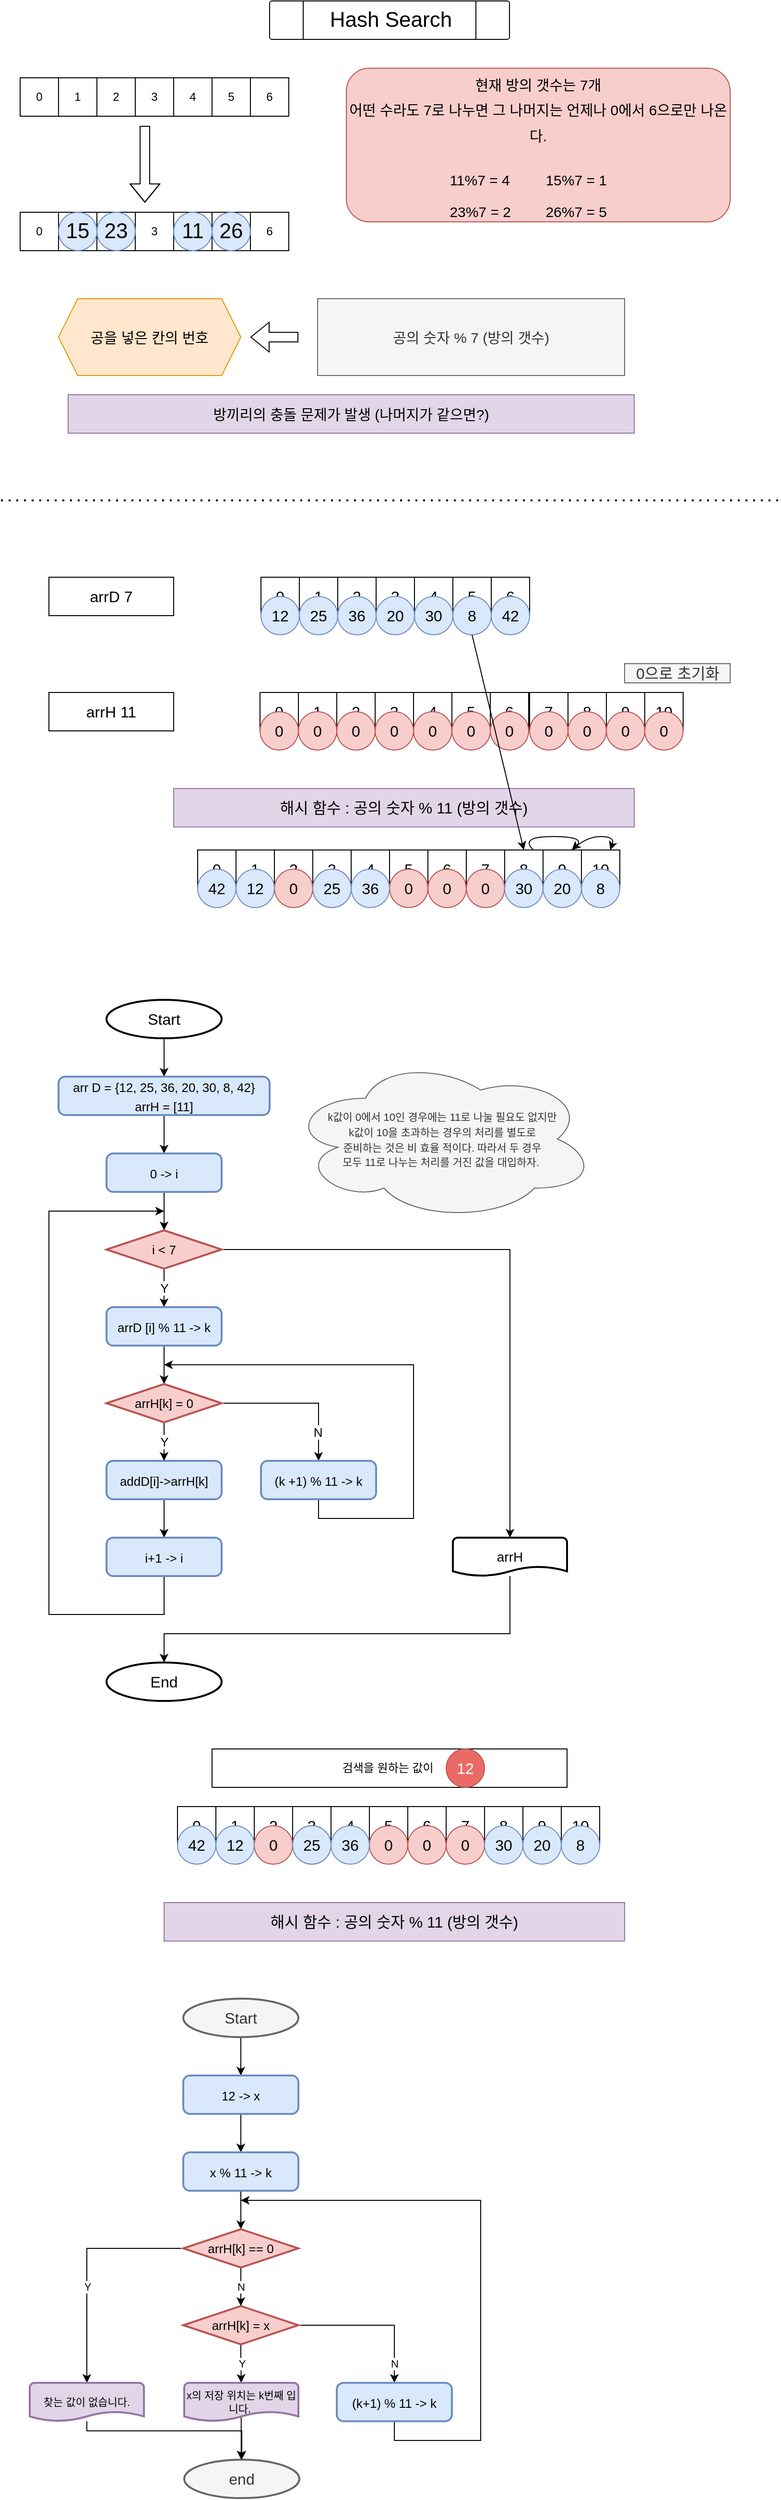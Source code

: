 <mxfile version="19.0.3" type="device"><diagram id="jqfDvfh2ky3HjS8RVftv" name="페이지-1"><mxGraphModel dx="1278" dy="641" grid="1" gridSize="10" guides="1" tooltips="1" connect="1" arrows="1" fold="1" page="1" pageScale="1" pageWidth="827" pageHeight="1169" math="0" shadow="0"><root><mxCell id="0"/><mxCell id="1" parent="0"/><mxCell id="n8FWUHJUzQT-t52Jka9Q-21" value="" style="group" parent="1" vertex="1" connectable="0"><mxGeometry x="30" y="260" width="280" height="40" as="geometry"/></mxCell><mxCell id="n8FWUHJUzQT-t52Jka9Q-22" value="0" style="whiteSpace=wrap;html=1;aspect=fixed;" parent="n8FWUHJUzQT-t52Jka9Q-21" vertex="1"><mxGeometry width="40" height="40" as="geometry"/></mxCell><mxCell id="n8FWUHJUzQT-t52Jka9Q-23" value="6" style="whiteSpace=wrap;html=1;aspect=fixed;" parent="n8FWUHJUzQT-t52Jka9Q-21" vertex="1"><mxGeometry x="240" width="40" height="40" as="geometry"/></mxCell><mxCell id="n8FWUHJUzQT-t52Jka9Q-24" value="5" style="whiteSpace=wrap;html=1;aspect=fixed;" parent="n8FWUHJUzQT-t52Jka9Q-21" vertex="1"><mxGeometry x="200" width="40" height="40" as="geometry"/></mxCell><mxCell id="n8FWUHJUzQT-t52Jka9Q-25" value="4" style="whiteSpace=wrap;html=1;aspect=fixed;" parent="n8FWUHJUzQT-t52Jka9Q-21" vertex="1"><mxGeometry x="160" width="40" height="40" as="geometry"/></mxCell><mxCell id="n8FWUHJUzQT-t52Jka9Q-26" value="3" style="whiteSpace=wrap;html=1;aspect=fixed;" parent="n8FWUHJUzQT-t52Jka9Q-21" vertex="1"><mxGeometry x="120" width="40" height="40" as="geometry"/></mxCell><mxCell id="n8FWUHJUzQT-t52Jka9Q-27" value="2" style="whiteSpace=wrap;html=1;aspect=fixed;" parent="n8FWUHJUzQT-t52Jka9Q-21" vertex="1"><mxGeometry x="80" width="40" height="40" as="geometry"/></mxCell><mxCell id="n8FWUHJUzQT-t52Jka9Q-28" value="1" style="whiteSpace=wrap;html=1;aspect=fixed;" parent="n8FWUHJUzQT-t52Jka9Q-21" vertex="1"><mxGeometry x="40" width="40" height="40" as="geometry"/></mxCell><mxCell id="n8FWUHJUzQT-t52Jka9Q-13" value="15" style="ellipse;whiteSpace=wrap;html=1;aspect=fixed;fontSize=22;fillColor=#dae8fc;strokeColor=#6c8ebf;" parent="n8FWUHJUzQT-t52Jka9Q-21" vertex="1"><mxGeometry x="40" width="40" height="40" as="geometry"/></mxCell><mxCell id="n8FWUHJUzQT-t52Jka9Q-14" value="23" style="ellipse;whiteSpace=wrap;html=1;aspect=fixed;fontSize=22;fillColor=#dae8fc;strokeColor=#6c8ebf;" parent="n8FWUHJUzQT-t52Jka9Q-21" vertex="1"><mxGeometry x="80" width="40" height="40" as="geometry"/></mxCell><mxCell id="n8FWUHJUzQT-t52Jka9Q-12" value="11" style="ellipse;whiteSpace=wrap;html=1;aspect=fixed;fontSize=22;fillColor=#dae8fc;strokeColor=#6c8ebf;" parent="n8FWUHJUzQT-t52Jka9Q-21" vertex="1"><mxGeometry x="160" width="40" height="40" as="geometry"/></mxCell><mxCell id="n8FWUHJUzQT-t52Jka9Q-15" value="26" style="ellipse;whiteSpace=wrap;html=1;aspect=fixed;fontSize=22;fillColor=#dae8fc;strokeColor=#6c8ebf;" parent="n8FWUHJUzQT-t52Jka9Q-21" vertex="1"><mxGeometry x="200" width="40" height="40" as="geometry"/></mxCell><mxCell id="n8FWUHJUzQT-t52Jka9Q-11" value="" style="group" parent="1" vertex="1" connectable="0"><mxGeometry x="290" y="40" width="250" height="40" as="geometry"/></mxCell><mxCell id="n8FWUHJUzQT-t52Jka9Q-8" value="" style="verticalLabelPosition=bottom;verticalAlign=top;html=1;shape=process;whiteSpace=wrap;rounded=1;size=0.14;arcSize=6;" parent="n8FWUHJUzQT-t52Jka9Q-11" vertex="1"><mxGeometry width="250" height="40" as="geometry"/></mxCell><mxCell id="n8FWUHJUzQT-t52Jka9Q-9" value="&lt;font style=&quot;font-size: 22px;&quot;&gt;Hash Search&lt;/font&gt;" style="text;html=1;resizable=0;autosize=1;align=center;verticalAlign=middle;points=[];fillColor=none;strokeColor=none;rounded=0;" parent="n8FWUHJUzQT-t52Jka9Q-11" vertex="1"><mxGeometry x="56" y="10" width="140" height="20" as="geometry"/></mxCell><mxCell id="n8FWUHJUzQT-t52Jka9Q-19" value="&lt;blockquote style=&quot;margin: 0 0 0 40px; border: none; padding: 0px;&quot;&gt;&lt;/blockquote&gt;&lt;span style=&quot;font-size: 15px; background-color: initial;&quot;&gt;현재 방의 갯수는 7개&lt;/span&gt;&lt;br&gt;&lt;font style=&quot;font-size: 15px;&quot;&gt;어떤 수라도 7로 나누면 그 나머지는 언제나 0에서 6으로만 나온다.&lt;br&gt;&lt;/font&gt;&lt;font style=&quot;font-size: 15px;&quot;&gt;&lt;br&gt;&lt;/font&gt;&lt;blockquote style=&quot;margin: 0px 0px 0px 40px; border: none; padding: 0px; line-height: 1.1;&quot;&gt;&lt;font style=&quot;font-size: 15px;&quot;&gt;&lt;div style=&quot;text-align: left;&quot;&gt;&lt;span style=&quot;background-color: initial;&quot;&gt;&lt;span style=&quot;white-space: pre;&quot;&gt;&#9;&lt;/span&gt;&lt;span style=&quot;white-space: pre;&quot;&gt;&#9;&lt;/span&gt;11%7 = 4&lt;span style=&quot;white-space: pre;&quot;&gt;&#9;&lt;/span&gt;&lt;span style=&quot;white-space: pre;&quot;&gt;&#9;&lt;/span&gt;&lt;/span&gt;&lt;span style=&quot;background-color: initial;&quot;&gt;15%7 = 1&lt;/span&gt;&lt;/div&gt;&lt;/font&gt;&lt;font style=&quot;font-size: 15px;&quot;&gt;&lt;div style=&quot;text-align: left;&quot;&gt;&lt;span style=&quot;background-color: initial;&quot;&gt;&lt;br&gt;&lt;/span&gt;&lt;/div&gt;&lt;div style=&quot;text-align: left;&quot;&gt;&lt;span style=&quot;background-color: initial;&quot;&gt;&lt;span style=&quot;white-space: pre;&quot;&gt;&#9;&lt;/span&gt;&lt;span style=&quot;white-space: pre;&quot;&gt;&#9;&lt;/span&gt;23%7 = 2&lt;span style=&quot;white-space: pre;&quot;&gt;&#9;&lt;/span&gt;&lt;span style=&quot;white-space: pre;&quot;&gt;&#9;&lt;/span&gt;&lt;/span&gt;&lt;span style=&quot;background-color: initial;&quot;&gt;26%7 = 5&lt;/span&gt;&lt;/div&gt;&lt;/font&gt;&lt;/blockquote&gt;" style="rounded=1;whiteSpace=wrap;html=1;fontSize=22;fillColor=#f8cecc;strokeColor=#b85450;" parent="1" vertex="1"><mxGeometry x="370" y="110" width="400" height="160" as="geometry"/></mxCell><mxCell id="n8FWUHJUzQT-t52Jka9Q-20" value="" style="group" parent="1" vertex="1" connectable="0"><mxGeometry x="30" y="120" width="280" height="40" as="geometry"/></mxCell><mxCell id="n8FWUHJUzQT-t52Jka9Q-1" value="0" style="whiteSpace=wrap;html=1;aspect=fixed;" parent="n8FWUHJUzQT-t52Jka9Q-20" vertex="1"><mxGeometry width="40" height="40" as="geometry"/></mxCell><mxCell id="n8FWUHJUzQT-t52Jka9Q-2" value="6" style="whiteSpace=wrap;html=1;aspect=fixed;" parent="n8FWUHJUzQT-t52Jka9Q-20" vertex="1"><mxGeometry x="240" width="40" height="40" as="geometry"/></mxCell><mxCell id="n8FWUHJUzQT-t52Jka9Q-3" value="5" style="whiteSpace=wrap;html=1;aspect=fixed;" parent="n8FWUHJUzQT-t52Jka9Q-20" vertex="1"><mxGeometry x="200" width="40" height="40" as="geometry"/></mxCell><mxCell id="n8FWUHJUzQT-t52Jka9Q-4" value="4" style="whiteSpace=wrap;html=1;aspect=fixed;" parent="n8FWUHJUzQT-t52Jka9Q-20" vertex="1"><mxGeometry x="160" width="40" height="40" as="geometry"/></mxCell><mxCell id="n8FWUHJUzQT-t52Jka9Q-5" value="3" style="whiteSpace=wrap;html=1;aspect=fixed;" parent="n8FWUHJUzQT-t52Jka9Q-20" vertex="1"><mxGeometry x="120" width="40" height="40" as="geometry"/></mxCell><mxCell id="n8FWUHJUzQT-t52Jka9Q-6" value="2" style="whiteSpace=wrap;html=1;aspect=fixed;" parent="n8FWUHJUzQT-t52Jka9Q-20" vertex="1"><mxGeometry x="80" width="40" height="40" as="geometry"/></mxCell><mxCell id="n8FWUHJUzQT-t52Jka9Q-7" value="1" style="whiteSpace=wrap;html=1;aspect=fixed;" parent="n8FWUHJUzQT-t52Jka9Q-20" vertex="1"><mxGeometry x="40" width="40" height="40" as="geometry"/></mxCell><mxCell id="n8FWUHJUzQT-t52Jka9Q-31" value="" style="shape=flexArrow;endArrow=classic;html=1;rounded=0;fontSize=15;" parent="1" edge="1"><mxGeometry width="50" height="50" relative="1" as="geometry"><mxPoint x="160" y="170" as="sourcePoint"/><mxPoint x="160" y="250" as="targetPoint"/><Array as="points"><mxPoint x="160" y="210"/></Array></mxGeometry></mxCell><mxCell id="n8FWUHJUzQT-t52Jka9Q-32" value="공을 넣은 칸의 번호" style="shape=hexagon;perimeter=hexagonPerimeter2;whiteSpace=wrap;html=1;fixedSize=1;fontSize=15;fillColor=#ffe6cc;strokeColor=#d79b00;" parent="1" vertex="1"><mxGeometry x="70" y="350" width="190" height="80" as="geometry"/></mxCell><mxCell id="n8FWUHJUzQT-t52Jka9Q-33" value="공의 숫자 % 7 (방의 갯수)" style="rounded=0;whiteSpace=wrap;html=1;fontSize=15;fillColor=#f5f5f5;fontColor=#333333;strokeColor=#666666;" parent="1" vertex="1"><mxGeometry x="340" y="350" width="320" height="80" as="geometry"/></mxCell><mxCell id="n8FWUHJUzQT-t52Jka9Q-34" value="" style="shape=flexArrow;endArrow=classic;html=1;rounded=0;fontSize=15;" parent="1" edge="1"><mxGeometry width="50" height="50" relative="1" as="geometry"><mxPoint x="320" y="390" as="sourcePoint"/><mxPoint x="270" y="390" as="targetPoint"/></mxGeometry></mxCell><mxCell id="n8FWUHJUzQT-t52Jka9Q-35" value="방끼리의 충돌 문제가 발생 (나머지가 같으면?)" style="rounded=0;whiteSpace=wrap;html=1;fontSize=15;fillColor=#e1d5e7;strokeColor=#9673a6;" parent="1" vertex="1"><mxGeometry x="80" y="450" width="590" height="40" as="geometry"/></mxCell><mxCell id="n8FWUHJUzQT-t52Jka9Q-36" value="" style="endArrow=none;dashed=1;html=1;dashPattern=1 3;strokeWidth=2;rounded=0;fontSize=15;" parent="1" edge="1"><mxGeometry width="50" height="50" relative="1" as="geometry"><mxPoint x="10" y="560" as="sourcePoint"/><mxPoint x="820" y="560" as="targetPoint"/></mxGeometry></mxCell><mxCell id="n8FWUHJUzQT-t52Jka9Q-37" value="" style="group" parent="1" vertex="1" connectable="0"><mxGeometry x="281" y="640" width="280" height="40" as="geometry"/></mxCell><mxCell id="n8FWUHJUzQT-t52Jka9Q-38" value="&lt;font style=&quot;font-size: 16px;&quot;&gt;0&lt;/font&gt;" style="whiteSpace=wrap;html=1;aspect=fixed;" parent="n8FWUHJUzQT-t52Jka9Q-37" vertex="1"><mxGeometry width="40" height="40" as="geometry"/></mxCell><mxCell id="n8FWUHJUzQT-t52Jka9Q-39" value="6" style="whiteSpace=wrap;html=1;aspect=fixed;fontSize=16;" parent="n8FWUHJUzQT-t52Jka9Q-37" vertex="1"><mxGeometry x="240" width="40" height="40" as="geometry"/></mxCell><mxCell id="n8FWUHJUzQT-t52Jka9Q-40" value="5" style="whiteSpace=wrap;html=1;aspect=fixed;fontSize=16;" parent="n8FWUHJUzQT-t52Jka9Q-37" vertex="1"><mxGeometry x="200" width="40" height="40" as="geometry"/></mxCell><mxCell id="n8FWUHJUzQT-t52Jka9Q-41" value="4" style="whiteSpace=wrap;html=1;aspect=fixed;fontSize=16;" parent="n8FWUHJUzQT-t52Jka9Q-37" vertex="1"><mxGeometry x="160" width="40" height="40" as="geometry"/></mxCell><mxCell id="n8FWUHJUzQT-t52Jka9Q-42" value="3" style="whiteSpace=wrap;html=1;aspect=fixed;fontSize=16;" parent="n8FWUHJUzQT-t52Jka9Q-37" vertex="1"><mxGeometry x="120" width="40" height="40" as="geometry"/></mxCell><mxCell id="n8FWUHJUzQT-t52Jka9Q-43" value="2" style="whiteSpace=wrap;html=1;aspect=fixed;fontSize=16;" parent="n8FWUHJUzQT-t52Jka9Q-37" vertex="1"><mxGeometry x="80" width="40" height="40" as="geometry"/></mxCell><mxCell id="n8FWUHJUzQT-t52Jka9Q-44" value="1" style="whiteSpace=wrap;html=1;aspect=fixed;fontSize=16;" parent="n8FWUHJUzQT-t52Jka9Q-37" vertex="1"><mxGeometry x="40" width="40" height="40" as="geometry"/></mxCell><mxCell id="n8FWUHJUzQT-t52Jka9Q-45" value="25" style="ellipse;whiteSpace=wrap;html=1;aspect=fixed;fontSize=16;fillColor=#dae8fc;strokeColor=#6c8ebf;" parent="1" vertex="1"><mxGeometry x="321" y="660" width="40" height="40" as="geometry"/></mxCell><mxCell id="n8FWUHJUzQT-t52Jka9Q-46" value="36" style="ellipse;whiteSpace=wrap;html=1;aspect=fixed;fontSize=16;fillColor=#dae8fc;strokeColor=#6c8ebf;" parent="1" vertex="1"><mxGeometry x="361" y="660" width="40" height="40" as="geometry"/></mxCell><mxCell id="n8FWUHJUzQT-t52Jka9Q-47" value="20" style="ellipse;whiteSpace=wrap;html=1;aspect=fixed;fontSize=16;fillColor=#dae8fc;strokeColor=#6c8ebf;" parent="1" vertex="1"><mxGeometry x="401" y="660" width="40" height="40" as="geometry"/></mxCell><mxCell id="n8FWUHJUzQT-t52Jka9Q-48" value="30" style="ellipse;whiteSpace=wrap;html=1;aspect=fixed;fontSize=16;fillColor=#dae8fc;strokeColor=#6c8ebf;" parent="1" vertex="1"><mxGeometry x="441" y="660" width="40" height="40" as="geometry"/></mxCell><mxCell id="n8FWUHJUzQT-t52Jka9Q-49" value="8" style="ellipse;whiteSpace=wrap;html=1;aspect=fixed;fontSize=16;fillColor=#dae8fc;strokeColor=#6c8ebf;" parent="1" vertex="1"><mxGeometry x="481" y="660" width="40" height="40" as="geometry"/></mxCell><mxCell id="n8FWUHJUzQT-t52Jka9Q-50" value="42" style="ellipse;whiteSpace=wrap;html=1;aspect=fixed;fontSize=16;fillColor=#dae8fc;strokeColor=#6c8ebf;" parent="1" vertex="1"><mxGeometry x="521" y="660" width="40" height="40" as="geometry"/></mxCell><mxCell id="n8FWUHJUzQT-t52Jka9Q-51" value="12" style="ellipse;whiteSpace=wrap;html=1;aspect=fixed;fontSize=16;fillColor=#dae8fc;strokeColor=#6c8ebf;" parent="1" vertex="1"><mxGeometry x="281" y="660" width="40" height="40" as="geometry"/></mxCell><mxCell id="n8FWUHJUzQT-t52Jka9Q-52" value="" style="group" parent="1" vertex="1" connectable="0"><mxGeometry x="280" y="760" width="280" height="60" as="geometry"/></mxCell><mxCell id="n8FWUHJUzQT-t52Jka9Q-53" value="&lt;font style=&quot;font-size: 16px;&quot;&gt;0&lt;/font&gt;" style="whiteSpace=wrap;html=1;aspect=fixed;" parent="n8FWUHJUzQT-t52Jka9Q-52" vertex="1"><mxGeometry width="40" height="40" as="geometry"/></mxCell><mxCell id="n8FWUHJUzQT-t52Jka9Q-54" value="6" style="whiteSpace=wrap;html=1;aspect=fixed;fontSize=16;" parent="n8FWUHJUzQT-t52Jka9Q-52" vertex="1"><mxGeometry x="240" width="40" height="40" as="geometry"/></mxCell><mxCell id="n8FWUHJUzQT-t52Jka9Q-55" value="5" style="whiteSpace=wrap;html=1;aspect=fixed;fontSize=16;" parent="n8FWUHJUzQT-t52Jka9Q-52" vertex="1"><mxGeometry x="200" width="40" height="40" as="geometry"/></mxCell><mxCell id="n8FWUHJUzQT-t52Jka9Q-56" value="4" style="whiteSpace=wrap;html=1;aspect=fixed;fontSize=16;" parent="n8FWUHJUzQT-t52Jka9Q-52" vertex="1"><mxGeometry x="160" width="40" height="40" as="geometry"/></mxCell><mxCell id="n8FWUHJUzQT-t52Jka9Q-57" value="3" style="whiteSpace=wrap;html=1;aspect=fixed;fontSize=16;" parent="n8FWUHJUzQT-t52Jka9Q-52" vertex="1"><mxGeometry x="120" width="40" height="40" as="geometry"/></mxCell><mxCell id="n8FWUHJUzQT-t52Jka9Q-58" value="2" style="whiteSpace=wrap;html=1;aspect=fixed;fontSize=16;" parent="n8FWUHJUzQT-t52Jka9Q-52" vertex="1"><mxGeometry x="80" width="40" height="40" as="geometry"/></mxCell><mxCell id="n8FWUHJUzQT-t52Jka9Q-59" value="1" style="whiteSpace=wrap;html=1;aspect=fixed;fontSize=16;" parent="n8FWUHJUzQT-t52Jka9Q-52" vertex="1"><mxGeometry x="40" width="40" height="40" as="geometry"/></mxCell><mxCell id="n8FWUHJUzQT-t52Jka9Q-73" value="0" style="ellipse;whiteSpace=wrap;html=1;aspect=fixed;fontSize=16;fillColor=#f8cecc;strokeColor=#b85450;" parent="n8FWUHJUzQT-t52Jka9Q-52" vertex="1"><mxGeometry x="240" y="20" width="40" height="40" as="geometry"/></mxCell><mxCell id="n8FWUHJUzQT-t52Jka9Q-72" value="0" style="ellipse;whiteSpace=wrap;html=1;aspect=fixed;fontSize=16;fillColor=#f8cecc;strokeColor=#b85450;" parent="n8FWUHJUzQT-t52Jka9Q-52" vertex="1"><mxGeometry x="200" y="20" width="40" height="40" as="geometry"/></mxCell><mxCell id="n8FWUHJUzQT-t52Jka9Q-71" value="0" style="ellipse;whiteSpace=wrap;html=1;aspect=fixed;fontSize=16;fillColor=#f8cecc;strokeColor=#b85450;" parent="n8FWUHJUzQT-t52Jka9Q-52" vertex="1"><mxGeometry x="160" y="20" width="40" height="40" as="geometry"/></mxCell><mxCell id="n8FWUHJUzQT-t52Jka9Q-70" value="0" style="ellipse;whiteSpace=wrap;html=1;aspect=fixed;fontSize=16;fillColor=#f8cecc;strokeColor=#b85450;" parent="n8FWUHJUzQT-t52Jka9Q-52" vertex="1"><mxGeometry x="120" y="20" width="40" height="40" as="geometry"/></mxCell><mxCell id="n8FWUHJUzQT-t52Jka9Q-69" value="0" style="ellipse;whiteSpace=wrap;html=1;aspect=fixed;fontSize=16;fillColor=#f8cecc;strokeColor=#b85450;" parent="n8FWUHJUzQT-t52Jka9Q-52" vertex="1"><mxGeometry x="80" y="20" width="40" height="40" as="geometry"/></mxCell><mxCell id="n8FWUHJUzQT-t52Jka9Q-68" value="0" style="ellipse;whiteSpace=wrap;html=1;aspect=fixed;fontSize=16;fillColor=#f8cecc;strokeColor=#b85450;" parent="n8FWUHJUzQT-t52Jka9Q-52" vertex="1"><mxGeometry x="40" y="20" width="40" height="40" as="geometry"/></mxCell><mxCell id="n8FWUHJUzQT-t52Jka9Q-61" value="10" style="whiteSpace=wrap;html=1;aspect=fixed;fontSize=16;" parent="1" vertex="1"><mxGeometry x="681" y="760" width="40" height="40" as="geometry"/></mxCell><mxCell id="n8FWUHJUzQT-t52Jka9Q-62" value="9" style="whiteSpace=wrap;html=1;aspect=fixed;fontSize=16;" parent="1" vertex="1"><mxGeometry x="641" y="760" width="40" height="40" as="geometry"/></mxCell><mxCell id="n8FWUHJUzQT-t52Jka9Q-63" value="8" style="whiteSpace=wrap;html=1;aspect=fixed;fontSize=16;" parent="1" vertex="1"><mxGeometry x="601" y="760" width="40" height="40" as="geometry"/></mxCell><mxCell id="n8FWUHJUzQT-t52Jka9Q-64" value="7" style="whiteSpace=wrap;html=1;aspect=fixed;fontSize=16;" parent="1" vertex="1"><mxGeometry x="561" y="760" width="40" height="40" as="geometry"/></mxCell><mxCell id="n8FWUHJUzQT-t52Jka9Q-65" value="arrD 7" style="rounded=0;whiteSpace=wrap;html=1;fontSize=16;" parent="1" vertex="1"><mxGeometry x="60" y="640" width="130" height="40" as="geometry"/></mxCell><mxCell id="n8FWUHJUzQT-t52Jka9Q-66" value="arrH 11" style="rounded=0;whiteSpace=wrap;html=1;fontSize=16;" parent="1" vertex="1"><mxGeometry x="60" y="760" width="130" height="40" as="geometry"/></mxCell><mxCell id="n8FWUHJUzQT-t52Jka9Q-67" value="0" style="ellipse;whiteSpace=wrap;html=1;aspect=fixed;fontSize=16;fillColor=#f8cecc;strokeColor=#b85450;" parent="1" vertex="1"><mxGeometry x="280" y="780" width="40" height="40" as="geometry"/></mxCell><mxCell id="n8FWUHJUzQT-t52Jka9Q-74" value="0" style="ellipse;whiteSpace=wrap;html=1;aspect=fixed;fontSize=16;fillColor=#f8cecc;strokeColor=#b85450;" parent="1" vertex="1"><mxGeometry x="561" y="780" width="40" height="40" as="geometry"/></mxCell><mxCell id="n8FWUHJUzQT-t52Jka9Q-75" value="0" style="ellipse;whiteSpace=wrap;html=1;aspect=fixed;fontSize=16;fillColor=#f8cecc;strokeColor=#b85450;" parent="1" vertex="1"><mxGeometry x="601" y="780" width="40" height="40" as="geometry"/></mxCell><mxCell id="n8FWUHJUzQT-t52Jka9Q-76" value="0" style="ellipse;whiteSpace=wrap;html=1;aspect=fixed;fontSize=16;fillColor=#f8cecc;strokeColor=#b85450;" parent="1" vertex="1"><mxGeometry x="641" y="780" width="40" height="40" as="geometry"/></mxCell><mxCell id="n8FWUHJUzQT-t52Jka9Q-77" value="0" style="ellipse;whiteSpace=wrap;html=1;aspect=fixed;fontSize=16;fillColor=#f8cecc;strokeColor=#b85450;" parent="1" vertex="1"><mxGeometry x="681" y="780" width="40" height="40" as="geometry"/></mxCell><mxCell id="n8FWUHJUzQT-t52Jka9Q-78" value="0으로 초기화" style="text;html=1;resizable=0;autosize=1;align=center;verticalAlign=middle;points=[];fillColor=#f5f5f5;strokeColor=#666666;rounded=0;fontSize=16;fontColor=#333333;" parent="1" vertex="1"><mxGeometry x="660" y="730" width="110" height="20" as="geometry"/></mxCell><mxCell id="n8FWUHJUzQT-t52Jka9Q-79" value="해시 함수 : 공의 숫자 % 11 (방의 갯수)" style="rounded=0;whiteSpace=wrap;html=1;fontSize=16;fillColor=#e1d5e7;strokeColor=#9673a6;" parent="1" vertex="1"><mxGeometry x="190" y="860" width="480" height="40" as="geometry"/></mxCell><mxCell id="n8FWUHJUzQT-t52Jka9Q-80" value="" style="group" parent="1" vertex="1" connectable="0"><mxGeometry x="215" y="924" width="280" height="60" as="geometry"/></mxCell><mxCell id="n8FWUHJUzQT-t52Jka9Q-81" value="&lt;font style=&quot;font-size: 16px;&quot;&gt;0&lt;/font&gt;" style="whiteSpace=wrap;html=1;aspect=fixed;" parent="n8FWUHJUzQT-t52Jka9Q-80" vertex="1"><mxGeometry width="40" height="40" as="geometry"/></mxCell><mxCell id="n8FWUHJUzQT-t52Jka9Q-82" value="6" style="whiteSpace=wrap;html=1;aspect=fixed;fontSize=16;" parent="n8FWUHJUzQT-t52Jka9Q-80" vertex="1"><mxGeometry x="240" width="40" height="40" as="geometry"/></mxCell><mxCell id="n8FWUHJUzQT-t52Jka9Q-83" value="5" style="whiteSpace=wrap;html=1;aspect=fixed;fontSize=16;" parent="n8FWUHJUzQT-t52Jka9Q-80" vertex="1"><mxGeometry x="200" width="40" height="40" as="geometry"/></mxCell><mxCell id="n8FWUHJUzQT-t52Jka9Q-84" value="4" style="whiteSpace=wrap;html=1;aspect=fixed;fontSize=16;" parent="n8FWUHJUzQT-t52Jka9Q-80" vertex="1"><mxGeometry x="160" width="40" height="40" as="geometry"/></mxCell><mxCell id="n8FWUHJUzQT-t52Jka9Q-85" value="3" style="whiteSpace=wrap;html=1;aspect=fixed;fontSize=16;" parent="n8FWUHJUzQT-t52Jka9Q-80" vertex="1"><mxGeometry x="120" width="40" height="40" as="geometry"/></mxCell><mxCell id="n8FWUHJUzQT-t52Jka9Q-86" value="2" style="whiteSpace=wrap;html=1;aspect=fixed;fontSize=16;" parent="n8FWUHJUzQT-t52Jka9Q-80" vertex="1"><mxGeometry x="80" width="40" height="40" as="geometry"/></mxCell><mxCell id="n8FWUHJUzQT-t52Jka9Q-87" value="1" style="whiteSpace=wrap;html=1;aspect=fixed;fontSize=16;" parent="n8FWUHJUzQT-t52Jka9Q-80" vertex="1"><mxGeometry x="40" width="40" height="40" as="geometry"/></mxCell><mxCell id="n8FWUHJUzQT-t52Jka9Q-88" value="0" style="ellipse;whiteSpace=wrap;html=1;aspect=fixed;fontSize=16;fillColor=#f8cecc;strokeColor=#b85450;" parent="n8FWUHJUzQT-t52Jka9Q-80" vertex="1"><mxGeometry x="240" y="20" width="40" height="40" as="geometry"/></mxCell><mxCell id="n8FWUHJUzQT-t52Jka9Q-89" value="0" style="ellipse;whiteSpace=wrap;html=1;aspect=fixed;fontSize=16;fillColor=#f8cecc;strokeColor=#b85450;" parent="n8FWUHJUzQT-t52Jka9Q-80" vertex="1"><mxGeometry x="200" y="20" width="40" height="40" as="geometry"/></mxCell><mxCell id="n8FWUHJUzQT-t52Jka9Q-91" value="0" style="ellipse;whiteSpace=wrap;html=1;aspect=fixed;fontSize=16;fillColor=#f8cecc;strokeColor=#b85450;" parent="n8FWUHJUzQT-t52Jka9Q-80" vertex="1"><mxGeometry x="120" y="20" width="40" height="40" as="geometry"/></mxCell><mxCell id="n8FWUHJUzQT-t52Jka9Q-92" value="0" style="ellipse;whiteSpace=wrap;html=1;aspect=fixed;fontSize=16;fillColor=#f8cecc;strokeColor=#b85450;" parent="n8FWUHJUzQT-t52Jka9Q-80" vertex="1"><mxGeometry x="80" y="20" width="40" height="40" as="geometry"/></mxCell><mxCell id="n8FWUHJUzQT-t52Jka9Q-103" value="12" style="ellipse;whiteSpace=wrap;html=1;aspect=fixed;fontSize=16;fillColor=#dae8fc;strokeColor=#6c8ebf;" parent="n8FWUHJUzQT-t52Jka9Q-80" vertex="1"><mxGeometry x="40" y="20" width="40" height="40" as="geometry"/></mxCell><mxCell id="n8FWUHJUzQT-t52Jka9Q-104" value="25" style="ellipse;whiteSpace=wrap;html=1;aspect=fixed;fontSize=16;fillColor=#dae8fc;strokeColor=#6c8ebf;" parent="n8FWUHJUzQT-t52Jka9Q-80" vertex="1"><mxGeometry x="120" y="20" width="40" height="40" as="geometry"/></mxCell><mxCell id="n8FWUHJUzQT-t52Jka9Q-106" value="36" style="ellipse;whiteSpace=wrap;html=1;aspect=fixed;fontSize=16;fillColor=#dae8fc;strokeColor=#6c8ebf;" parent="n8FWUHJUzQT-t52Jka9Q-80" vertex="1"><mxGeometry x="160" y="20" width="40" height="40" as="geometry"/></mxCell><mxCell id="n8FWUHJUzQT-t52Jka9Q-108" value="42" style="ellipse;whiteSpace=wrap;html=1;aspect=fixed;fontSize=16;fillColor=#dae8fc;strokeColor=#6c8ebf;" parent="n8FWUHJUzQT-t52Jka9Q-80" vertex="1"><mxGeometry y="20" width="40" height="40" as="geometry"/></mxCell><mxCell id="n8FWUHJUzQT-t52Jka9Q-94" value="10" style="whiteSpace=wrap;html=1;aspect=fixed;fontSize=16;" parent="1" vertex="1"><mxGeometry x="615" y="924" width="40" height="40" as="geometry"/></mxCell><mxCell id="n8FWUHJUzQT-t52Jka9Q-95" value="9" style="whiteSpace=wrap;html=1;aspect=fixed;fontSize=16;" parent="1" vertex="1"><mxGeometry x="575" y="924" width="40" height="40" as="geometry"/></mxCell><mxCell id="n8FWUHJUzQT-t52Jka9Q-96" value="8" style="whiteSpace=wrap;html=1;aspect=fixed;fontSize=16;" parent="1" vertex="1"><mxGeometry x="535" y="924" width="40" height="40" as="geometry"/></mxCell><mxCell id="n8FWUHJUzQT-t52Jka9Q-97" value="7" style="whiteSpace=wrap;html=1;aspect=fixed;fontSize=16;" parent="1" vertex="1"><mxGeometry x="495" y="924" width="40" height="40" as="geometry"/></mxCell><mxCell id="n8FWUHJUzQT-t52Jka9Q-99" value="0" style="ellipse;whiteSpace=wrap;html=1;aspect=fixed;fontSize=16;fillColor=#f8cecc;strokeColor=#b85450;" parent="1" vertex="1"><mxGeometry x="495" y="944" width="40" height="40" as="geometry"/></mxCell><mxCell id="n8FWUHJUzQT-t52Jka9Q-105" value="20" style="ellipse;whiteSpace=wrap;html=1;aspect=fixed;fontSize=16;fillColor=#dae8fc;strokeColor=#6c8ebf;" parent="1" vertex="1"><mxGeometry x="575" y="944" width="40" height="40" as="geometry"/></mxCell><mxCell id="n8FWUHJUzQT-t52Jka9Q-107" value="30" style="ellipse;whiteSpace=wrap;html=1;aspect=fixed;fontSize=16;fillColor=#dae8fc;strokeColor=#6c8ebf;" parent="1" vertex="1"><mxGeometry x="535" y="944" width="40" height="40" as="geometry"/></mxCell><mxCell id="n8FWUHJUzQT-t52Jka9Q-109" value="8" style="ellipse;whiteSpace=wrap;html=1;aspect=fixed;fontSize=16;fillColor=#dae8fc;strokeColor=#6c8ebf;" parent="1" vertex="1"><mxGeometry x="615" y="944" width="40" height="40" as="geometry"/></mxCell><mxCell id="n8FWUHJUzQT-t52Jka9Q-111" value="" style="endArrow=classic;html=1;rounded=0;fontSize=16;exitX=0.5;exitY=1;exitDx=0;exitDy=0;entryX=0.5;entryY=0;entryDx=0;entryDy=0;" parent="1" source="n8FWUHJUzQT-t52Jka9Q-49" target="n8FWUHJUzQT-t52Jka9Q-96" edge="1"><mxGeometry width="50" height="50" relative="1" as="geometry"><mxPoint x="390" y="880" as="sourcePoint"/><mxPoint x="440" y="830" as="targetPoint"/></mxGeometry></mxCell><mxCell id="n8FWUHJUzQT-t52Jka9Q-112" value="" style="curved=1;endArrow=classic;html=1;rounded=0;fontSize=16;exitX=0.75;exitY=0;exitDx=0;exitDy=0;entryX=0.75;entryY=0;entryDx=0;entryDy=0;" parent="1" source="n8FWUHJUzQT-t52Jka9Q-96" target="n8FWUHJUzQT-t52Jka9Q-95" edge="1"><mxGeometry width="50" height="50" relative="1" as="geometry"><mxPoint x="390" y="880" as="sourcePoint"/><mxPoint x="440" y="830" as="targetPoint"/><Array as="points"><mxPoint x="550" y="910"/><mxPoint x="620" y="910"/></Array></mxGeometry></mxCell><mxCell id="n8FWUHJUzQT-t52Jka9Q-113" value="" style="curved=1;endArrow=classic;html=1;rounded=0;fontSize=16;exitX=0.75;exitY=0;exitDx=0;exitDy=0;entryX=0.75;entryY=0;entryDx=0;entryDy=0;" parent="1" source="n8FWUHJUzQT-t52Jka9Q-95" target="n8FWUHJUzQT-t52Jka9Q-94" edge="1"><mxGeometry width="50" height="50" relative="1" as="geometry"><mxPoint x="575" y="934" as="sourcePoint"/><mxPoint x="615" y="934" as="targetPoint"/><Array as="points"><mxPoint x="620" y="910"/><mxPoint x="650" y="910"/></Array></mxGeometry></mxCell><mxCell id="n8FWUHJUzQT-t52Jka9Q-132" value="" style="edgeStyle=orthogonalEdgeStyle;rounded=0;orthogonalLoop=1;jettySize=auto;html=1;fontSize=13;" parent="1" source="n8FWUHJUzQT-t52Jka9Q-114" target="n8FWUHJUzQT-t52Jka9Q-115" edge="1"><mxGeometry relative="1" as="geometry"/></mxCell><mxCell id="n8FWUHJUzQT-t52Jka9Q-114" value="Start" style="strokeWidth=2;html=1;shape=mxgraph.flowchart.start_1;whiteSpace=wrap;fontSize=16;" parent="1" vertex="1"><mxGeometry x="120" y="1080" width="120" height="40" as="geometry"/></mxCell><mxCell id="n8FWUHJUzQT-t52Jka9Q-131" value="" style="edgeStyle=orthogonalEdgeStyle;rounded=0;orthogonalLoop=1;jettySize=auto;html=1;fontSize=13;" parent="1" source="n8FWUHJUzQT-t52Jka9Q-115" target="n8FWUHJUzQT-t52Jka9Q-116" edge="1"><mxGeometry relative="1" as="geometry"/></mxCell><mxCell id="n8FWUHJUzQT-t52Jka9Q-115" value="&lt;font style=&quot;font-size: 13px;&quot;&gt;arr D = {12, 25, 36, 20, 30, 8, 42}&lt;br&gt;arrH = [11]&lt;br&gt;&lt;/font&gt;" style="rounded=1;whiteSpace=wrap;html=1;absoluteArcSize=1;arcSize=14;strokeWidth=2;fontSize=16;fillColor=#dae8fc;strokeColor=#6c8ebf;" parent="1" vertex="1"><mxGeometry x="70" y="1160" width="220" height="40" as="geometry"/></mxCell><mxCell id="n8FWUHJUzQT-t52Jka9Q-128" value="" style="edgeStyle=orthogonalEdgeStyle;rounded=0;orthogonalLoop=1;jettySize=auto;html=1;fontSize=13;" parent="1" source="n8FWUHJUzQT-t52Jka9Q-116" target="n8FWUHJUzQT-t52Jka9Q-117" edge="1"><mxGeometry relative="1" as="geometry"/></mxCell><mxCell id="n8FWUHJUzQT-t52Jka9Q-116" value="&lt;font style=&quot;font-size: 13px;&quot;&gt;0 -&amp;gt; i&lt;/font&gt;" style="rounded=1;whiteSpace=wrap;html=1;absoluteArcSize=1;arcSize=14;strokeWidth=2;fontSize=16;fillColor=#dae8fc;strokeColor=#6c8ebf;" parent="1" vertex="1"><mxGeometry x="120" y="1240" width="120" height="40" as="geometry"/></mxCell><mxCell id="n8FWUHJUzQT-t52Jka9Q-129" value="Y" style="edgeStyle=orthogonalEdgeStyle;rounded=0;orthogonalLoop=1;jettySize=auto;html=1;fontSize=13;" parent="1" source="n8FWUHJUzQT-t52Jka9Q-117" target="n8FWUHJUzQT-t52Jka9Q-118" edge="1"><mxGeometry relative="1" as="geometry"/></mxCell><mxCell id="n8FWUHJUzQT-t52Jka9Q-136" style="edgeStyle=orthogonalEdgeStyle;rounded=0;orthogonalLoop=1;jettySize=auto;html=1;entryX=0.5;entryY=0;entryDx=0;entryDy=0;entryPerimeter=0;fontSize=14;" parent="1" source="n8FWUHJUzQT-t52Jka9Q-117" target="n8FWUHJUzQT-t52Jka9Q-134" edge="1"><mxGeometry relative="1" as="geometry"/></mxCell><mxCell id="n8FWUHJUzQT-t52Jka9Q-117" value="i &amp;lt; 7" style="strokeWidth=2;html=1;shape=mxgraph.flowchart.decision;whiteSpace=wrap;fontSize=13;fillColor=#f8cecc;strokeColor=#b85450;" parent="1" vertex="1"><mxGeometry x="120" y="1320" width="120" height="40" as="geometry"/></mxCell><mxCell id="n8FWUHJUzQT-t52Jka9Q-124" value="" style="edgeStyle=orthogonalEdgeStyle;rounded=0;orthogonalLoop=1;jettySize=auto;html=1;fontSize=13;" parent="1" source="n8FWUHJUzQT-t52Jka9Q-118" target="n8FWUHJUzQT-t52Jka9Q-120" edge="1"><mxGeometry relative="1" as="geometry"/></mxCell><mxCell id="n8FWUHJUzQT-t52Jka9Q-118" value="&lt;font style=&quot;font-size: 13px;&quot;&gt;arrD [i] % 11 -&amp;gt; k&lt;/font&gt;" style="rounded=1;whiteSpace=wrap;html=1;absoluteArcSize=1;arcSize=14;strokeWidth=2;fontSize=16;fillColor=#dae8fc;strokeColor=#6c8ebf;" parent="1" vertex="1"><mxGeometry x="120" y="1400" width="120" height="40" as="geometry"/></mxCell><mxCell id="n8FWUHJUzQT-t52Jka9Q-130" value="" style="edgeStyle=orthogonalEdgeStyle;rounded=0;orthogonalLoop=1;jettySize=auto;html=1;fontSize=13;" parent="1" source="n8FWUHJUzQT-t52Jka9Q-119" target="n8FWUHJUzQT-t52Jka9Q-126" edge="1"><mxGeometry relative="1" as="geometry"/></mxCell><mxCell id="n8FWUHJUzQT-t52Jka9Q-119" value="&lt;font style=&quot;font-size: 13px;&quot;&gt;addD[i]-&amp;gt;arrH[k]&lt;/font&gt;" style="rounded=1;whiteSpace=wrap;html=1;absoluteArcSize=1;arcSize=14;strokeWidth=2;fontSize=16;fillColor=#dae8fc;strokeColor=#6c8ebf;" parent="1" vertex="1"><mxGeometry x="120" y="1560" width="120" height="40" as="geometry"/></mxCell><mxCell id="n8FWUHJUzQT-t52Jka9Q-122" value="Y" style="edgeStyle=orthogonalEdgeStyle;rounded=0;orthogonalLoop=1;jettySize=auto;html=1;fontSize=13;" parent="1" source="n8FWUHJUzQT-t52Jka9Q-120" target="n8FWUHJUzQT-t52Jka9Q-119" edge="1"><mxGeometry relative="1" as="geometry"/></mxCell><mxCell id="n8FWUHJUzQT-t52Jka9Q-125" value="N" style="edgeStyle=orthogonalEdgeStyle;rounded=0;orthogonalLoop=1;jettySize=auto;html=1;entryX=0.5;entryY=0;entryDx=0;entryDy=0;fontSize=13;" parent="1" source="n8FWUHJUzQT-t52Jka9Q-120" target="n8FWUHJUzQT-t52Jka9Q-121" edge="1"><mxGeometry x="0.627" y="-1" relative="1" as="geometry"><mxPoint as="offset"/></mxGeometry></mxCell><mxCell id="n8FWUHJUzQT-t52Jka9Q-120" value="arrH[k] = 0" style="strokeWidth=2;html=1;shape=mxgraph.flowchart.decision;whiteSpace=wrap;fontSize=13;fillColor=#f8cecc;strokeColor=#b85450;" parent="1" vertex="1"><mxGeometry x="120" y="1480" width="120" height="40" as="geometry"/></mxCell><mxCell id="n8FWUHJUzQT-t52Jka9Q-123" style="edgeStyle=orthogonalEdgeStyle;rounded=0;orthogonalLoop=1;jettySize=auto;html=1;fontSize=13;exitX=0.5;exitY=1;exitDx=0;exitDy=0;" parent="1" source="n8FWUHJUzQT-t52Jka9Q-121" edge="1"><mxGeometry relative="1" as="geometry"><mxPoint x="180" y="1460" as="targetPoint"/><Array as="points"><mxPoint x="341" y="1620"/><mxPoint x="440" y="1620"/><mxPoint x="440" y="1460"/></Array></mxGeometry></mxCell><mxCell id="n8FWUHJUzQT-t52Jka9Q-121" value="&lt;span style=&quot;font-size: 13px;&quot;&gt;(k +1) % 11 -&amp;gt; k&lt;/span&gt;" style="rounded=1;whiteSpace=wrap;html=1;absoluteArcSize=1;arcSize=14;strokeWidth=2;fontSize=16;fillColor=#dae8fc;strokeColor=#6c8ebf;" parent="1" vertex="1"><mxGeometry x="281" y="1560" width="120" height="40" as="geometry"/></mxCell><mxCell id="n8FWUHJUzQT-t52Jka9Q-127" style="edgeStyle=orthogonalEdgeStyle;rounded=0;orthogonalLoop=1;jettySize=auto;html=1;fontSize=13;" parent="1" source="n8FWUHJUzQT-t52Jka9Q-126" edge="1"><mxGeometry relative="1" as="geometry"><mxPoint x="180" y="1300" as="targetPoint"/><Array as="points"><mxPoint x="180" y="1720"/><mxPoint x="60" y="1720"/><mxPoint x="60" y="1300"/></Array></mxGeometry></mxCell><mxCell id="n8FWUHJUzQT-t52Jka9Q-126" value="&lt;font style=&quot;font-size: 13px;&quot;&gt;i+1 -&amp;gt; i&lt;/font&gt;" style="rounded=1;whiteSpace=wrap;html=1;absoluteArcSize=1;arcSize=14;strokeWidth=2;fontSize=16;fillColor=#dae8fc;strokeColor=#6c8ebf;" parent="1" vertex="1"><mxGeometry x="120" y="1640" width="120" height="40" as="geometry"/></mxCell><mxCell id="n8FWUHJUzQT-t52Jka9Q-133" value="&lt;font style=&quot;font-size: 11px;&quot;&gt;k값이 0에서 10인 경우에는 11로 나눌 필요도 없지만 &lt;br&gt;k값이 10을 초과하는 경우의 처리를 별도로 &lt;br&gt;준비하는 것은 비 효율 적이다. 따라서 두 경우 &lt;br&gt;모두 11로 나누는 처리를 거진 값을 대입하자.&amp;nbsp;&lt;/font&gt;" style="ellipse;shape=cloud;whiteSpace=wrap;html=1;fontSize=13;fillColor=#f5f5f5;fontColor=#333333;strokeColor=#666666;" parent="1" vertex="1"><mxGeometry x="310" y="1140" width="320" height="170" as="geometry"/></mxCell><mxCell id="n8FWUHJUzQT-t52Jka9Q-137" style="edgeStyle=orthogonalEdgeStyle;rounded=0;orthogonalLoop=1;jettySize=auto;html=1;fontSize=14;" parent="1" source="n8FWUHJUzQT-t52Jka9Q-134" target="n8FWUHJUzQT-t52Jka9Q-135" edge="1"><mxGeometry relative="1" as="geometry"><Array as="points"><mxPoint x="541" y="1740"/><mxPoint x="180" y="1740"/></Array></mxGeometry></mxCell><mxCell id="n8FWUHJUzQT-t52Jka9Q-134" value="&lt;font style=&quot;font-size: 14px;&quot;&gt;arrH&lt;/font&gt;" style="strokeWidth=2;html=1;shape=mxgraph.flowchart.document2;whiteSpace=wrap;size=0.25;fontSize=11;" parent="1" vertex="1"><mxGeometry x="481" y="1640" width="119" height="40" as="geometry"/></mxCell><mxCell id="n8FWUHJUzQT-t52Jka9Q-135" value="End" style="strokeWidth=2;html=1;shape=mxgraph.flowchart.start_1;whiteSpace=wrap;fontSize=16;" parent="1" vertex="1"><mxGeometry x="120" y="1770" width="120" height="40" as="geometry"/></mxCell><mxCell id="P4r6xbnIQ-jwO756F9ex-1" value="" style="group" parent="1" vertex="1" connectable="0"><mxGeometry x="194" y="1920" width="280" height="60" as="geometry"/></mxCell><mxCell id="P4r6xbnIQ-jwO756F9ex-2" value="&lt;font style=&quot;font-size: 16px;&quot;&gt;0&lt;/font&gt;" style="whiteSpace=wrap;html=1;aspect=fixed;" parent="P4r6xbnIQ-jwO756F9ex-1" vertex="1"><mxGeometry width="40" height="40" as="geometry"/></mxCell><mxCell id="P4r6xbnIQ-jwO756F9ex-3" value="6" style="whiteSpace=wrap;html=1;aspect=fixed;fontSize=16;" parent="P4r6xbnIQ-jwO756F9ex-1" vertex="1"><mxGeometry x="240" width="40" height="40" as="geometry"/></mxCell><mxCell id="P4r6xbnIQ-jwO756F9ex-4" value="5" style="whiteSpace=wrap;html=1;aspect=fixed;fontSize=16;" parent="P4r6xbnIQ-jwO756F9ex-1" vertex="1"><mxGeometry x="200" width="40" height="40" as="geometry"/></mxCell><mxCell id="P4r6xbnIQ-jwO756F9ex-5" value="4" style="whiteSpace=wrap;html=1;aspect=fixed;fontSize=16;" parent="P4r6xbnIQ-jwO756F9ex-1" vertex="1"><mxGeometry x="160" width="40" height="40" as="geometry"/></mxCell><mxCell id="P4r6xbnIQ-jwO756F9ex-6" value="3" style="whiteSpace=wrap;html=1;aspect=fixed;fontSize=16;" parent="P4r6xbnIQ-jwO756F9ex-1" vertex="1"><mxGeometry x="120" width="40" height="40" as="geometry"/></mxCell><mxCell id="P4r6xbnIQ-jwO756F9ex-7" value="2" style="whiteSpace=wrap;html=1;aspect=fixed;fontSize=16;" parent="P4r6xbnIQ-jwO756F9ex-1" vertex="1"><mxGeometry x="80" width="40" height="40" as="geometry"/></mxCell><mxCell id="P4r6xbnIQ-jwO756F9ex-8" value="1" style="whiteSpace=wrap;html=1;aspect=fixed;fontSize=16;" parent="P4r6xbnIQ-jwO756F9ex-1" vertex="1"><mxGeometry x="40" width="40" height="40" as="geometry"/></mxCell><mxCell id="P4r6xbnIQ-jwO756F9ex-9" value="0" style="ellipse;whiteSpace=wrap;html=1;aspect=fixed;fontSize=16;fillColor=#f8cecc;strokeColor=#b85450;" parent="P4r6xbnIQ-jwO756F9ex-1" vertex="1"><mxGeometry x="240" y="20" width="40" height="40" as="geometry"/></mxCell><mxCell id="P4r6xbnIQ-jwO756F9ex-10" value="0" style="ellipse;whiteSpace=wrap;html=1;aspect=fixed;fontSize=16;fillColor=#f8cecc;strokeColor=#b85450;" parent="P4r6xbnIQ-jwO756F9ex-1" vertex="1"><mxGeometry x="200" y="20" width="40" height="40" as="geometry"/></mxCell><mxCell id="P4r6xbnIQ-jwO756F9ex-11" value="0" style="ellipse;whiteSpace=wrap;html=1;aspect=fixed;fontSize=16;fillColor=#f8cecc;strokeColor=#b85450;" parent="P4r6xbnIQ-jwO756F9ex-1" vertex="1"><mxGeometry x="120" y="20" width="40" height="40" as="geometry"/></mxCell><mxCell id="P4r6xbnIQ-jwO756F9ex-12" value="0" style="ellipse;whiteSpace=wrap;html=1;aspect=fixed;fontSize=16;fillColor=#f8cecc;strokeColor=#b85450;" parent="P4r6xbnIQ-jwO756F9ex-1" vertex="1"><mxGeometry x="80" y="20" width="40" height="40" as="geometry"/></mxCell><mxCell id="P4r6xbnIQ-jwO756F9ex-13" value="12" style="ellipse;whiteSpace=wrap;html=1;aspect=fixed;fontSize=16;fillColor=#dae8fc;strokeColor=#6c8ebf;" parent="P4r6xbnIQ-jwO756F9ex-1" vertex="1"><mxGeometry x="40" y="20" width="40" height="40" as="geometry"/></mxCell><mxCell id="P4r6xbnIQ-jwO756F9ex-14" value="25" style="ellipse;whiteSpace=wrap;html=1;aspect=fixed;fontSize=16;fillColor=#dae8fc;strokeColor=#6c8ebf;" parent="P4r6xbnIQ-jwO756F9ex-1" vertex="1"><mxGeometry x="120" y="20" width="40" height="40" as="geometry"/></mxCell><mxCell id="P4r6xbnIQ-jwO756F9ex-15" value="36" style="ellipse;whiteSpace=wrap;html=1;aspect=fixed;fontSize=16;fillColor=#dae8fc;strokeColor=#6c8ebf;" parent="P4r6xbnIQ-jwO756F9ex-1" vertex="1"><mxGeometry x="160" y="20" width="40" height="40" as="geometry"/></mxCell><mxCell id="P4r6xbnIQ-jwO756F9ex-16" value="42" style="ellipse;whiteSpace=wrap;html=1;aspect=fixed;fontSize=16;fillColor=#dae8fc;strokeColor=#6c8ebf;" parent="P4r6xbnIQ-jwO756F9ex-1" vertex="1"><mxGeometry y="20" width="40" height="40" as="geometry"/></mxCell><mxCell id="P4r6xbnIQ-jwO756F9ex-17" value="10" style="whiteSpace=wrap;html=1;aspect=fixed;fontSize=16;" parent="1" vertex="1"><mxGeometry x="594" y="1920" width="40" height="40" as="geometry"/></mxCell><mxCell id="P4r6xbnIQ-jwO756F9ex-18" value="9" style="whiteSpace=wrap;html=1;aspect=fixed;fontSize=16;" parent="1" vertex="1"><mxGeometry x="554" y="1920" width="40" height="40" as="geometry"/></mxCell><mxCell id="P4r6xbnIQ-jwO756F9ex-19" value="8" style="whiteSpace=wrap;html=1;aspect=fixed;fontSize=16;" parent="1" vertex="1"><mxGeometry x="514" y="1920" width="40" height="40" as="geometry"/></mxCell><mxCell id="P4r6xbnIQ-jwO756F9ex-20" value="7" style="whiteSpace=wrap;html=1;aspect=fixed;fontSize=16;" parent="1" vertex="1"><mxGeometry x="474" y="1920" width="40" height="40" as="geometry"/></mxCell><mxCell id="P4r6xbnIQ-jwO756F9ex-21" value="0" style="ellipse;whiteSpace=wrap;html=1;aspect=fixed;fontSize=16;fillColor=#f8cecc;strokeColor=#b85450;" parent="1" vertex="1"><mxGeometry x="474" y="1940" width="40" height="40" as="geometry"/></mxCell><mxCell id="P4r6xbnIQ-jwO756F9ex-22" value="20" style="ellipse;whiteSpace=wrap;html=1;aspect=fixed;fontSize=16;fillColor=#dae8fc;strokeColor=#6c8ebf;" parent="1" vertex="1"><mxGeometry x="554" y="1940" width="40" height="40" as="geometry"/></mxCell><mxCell id="P4r6xbnIQ-jwO756F9ex-23" value="30" style="ellipse;whiteSpace=wrap;html=1;aspect=fixed;fontSize=16;fillColor=#dae8fc;strokeColor=#6c8ebf;" parent="1" vertex="1"><mxGeometry x="514" y="1940" width="40" height="40" as="geometry"/></mxCell><mxCell id="P4r6xbnIQ-jwO756F9ex-24" value="8" style="ellipse;whiteSpace=wrap;html=1;aspect=fixed;fontSize=16;fillColor=#dae8fc;strokeColor=#6c8ebf;" parent="1" vertex="1"><mxGeometry x="594" y="1940" width="40" height="40" as="geometry"/></mxCell><mxCell id="P4r6xbnIQ-jwO756F9ex-25" value="해시 함수 : 공의 숫자 % 11 (방의 갯수)" style="rounded=0;whiteSpace=wrap;html=1;fontSize=16;fillColor=#e1d5e7;strokeColor=#9673a6;" parent="1" vertex="1"><mxGeometry x="180" y="2020" width="480" height="40" as="geometry"/></mxCell><mxCell id="P4r6xbnIQ-jwO756F9ex-27" value="검색을 원하는 값이&amp;nbsp;" style="rounded=0;whiteSpace=wrap;html=1;" parent="1" vertex="1"><mxGeometry x="230" y="1860" width="370" height="40" as="geometry"/></mxCell><mxCell id="P4r6xbnIQ-jwO756F9ex-28" value="12" style="ellipse;whiteSpace=wrap;html=1;aspect=fixed;fontSize=16;fillColor=#EA6B66;strokeColor=#b85450;fontColor=#FFFFFF;" parent="1" vertex="1"><mxGeometry x="474" y="1860" width="40" height="40" as="geometry"/></mxCell><mxCell id="P4r6xbnIQ-jwO756F9ex-35" value="" style="edgeStyle=orthogonalEdgeStyle;rounded=0;orthogonalLoop=1;jettySize=auto;html=1;fontSize=11;fontColor=#FFFFFF;" parent="1" source="P4r6xbnIQ-jwO756F9ex-29" target="P4r6xbnIQ-jwO756F9ex-30" edge="1"><mxGeometry relative="1" as="geometry"/></mxCell><mxCell id="P4r6xbnIQ-jwO756F9ex-29" value="Start" style="strokeWidth=2;html=1;shape=mxgraph.flowchart.start_1;whiteSpace=wrap;fontSize=16;fillColor=#f5f5f5;fontColor=#333333;strokeColor=#666666;" parent="1" vertex="1"><mxGeometry x="200" y="2120" width="120" height="40" as="geometry"/></mxCell><mxCell id="P4r6xbnIQ-jwO756F9ex-36" value="" style="edgeStyle=orthogonalEdgeStyle;rounded=0;orthogonalLoop=1;jettySize=auto;html=1;fontSize=11;fontColor=#FFFFFF;" parent="1" source="P4r6xbnIQ-jwO756F9ex-30" target="P4r6xbnIQ-jwO756F9ex-31" edge="1"><mxGeometry relative="1" as="geometry"/></mxCell><mxCell id="P4r6xbnIQ-jwO756F9ex-30" value="&lt;font style=&quot;font-size: 13px;&quot;&gt;12 -&amp;gt; x&lt;/font&gt;" style="rounded=1;whiteSpace=wrap;html=1;absoluteArcSize=1;arcSize=14;strokeWidth=2;fontSize=16;fillColor=#dae8fc;strokeColor=#6c8ebf;" parent="1" vertex="1"><mxGeometry x="200" y="2200" width="120" height="40" as="geometry"/></mxCell><mxCell id="P4r6xbnIQ-jwO756F9ex-49" value="" style="edgeStyle=orthogonalEdgeStyle;rounded=0;orthogonalLoop=1;jettySize=auto;html=1;fontSize=11;fontColor=#000000;" parent="1" source="P4r6xbnIQ-jwO756F9ex-31" target="P4r6xbnIQ-jwO756F9ex-46" edge="1"><mxGeometry relative="1" as="geometry"/></mxCell><mxCell id="P4r6xbnIQ-jwO756F9ex-31" value="&lt;font style=&quot;font-size: 13px;&quot;&gt;x % 11 -&amp;gt; k&lt;/font&gt;" style="rounded=1;whiteSpace=wrap;html=1;absoluteArcSize=1;arcSize=14;strokeWidth=2;fontSize=16;fillColor=#dae8fc;strokeColor=#6c8ebf;" parent="1" vertex="1"><mxGeometry x="200" y="2280" width="120" height="40" as="geometry"/></mxCell><mxCell id="P4r6xbnIQ-jwO756F9ex-43" value="Y" style="edgeStyle=orthogonalEdgeStyle;rounded=0;orthogonalLoop=1;jettySize=auto;html=1;fontSize=11;fontColor=#000000;" parent="1" source="P4r6xbnIQ-jwO756F9ex-32" target="P4r6xbnIQ-jwO756F9ex-33" edge="1"><mxGeometry relative="1" as="geometry"/></mxCell><mxCell id="P4r6xbnIQ-jwO756F9ex-44" value="N" style="edgeStyle=orthogonalEdgeStyle;rounded=0;orthogonalLoop=1;jettySize=auto;html=1;entryX=0.5;entryY=0;entryDx=0;entryDy=0;fontSize=11;fontColor=#000000;" parent="1" source="P4r6xbnIQ-jwO756F9ex-32" target="P4r6xbnIQ-jwO756F9ex-40" edge="1"><mxGeometry x="0.75" relative="1" as="geometry"><mxPoint as="offset"/></mxGeometry></mxCell><mxCell id="P4r6xbnIQ-jwO756F9ex-32" value="arrH[k] = x" style="strokeWidth=2;html=1;shape=mxgraph.flowchart.decision;whiteSpace=wrap;fontSize=13;fillColor=#f8cecc;strokeColor=#b85450;" parent="1" vertex="1"><mxGeometry x="200" y="2440" width="120" height="40" as="geometry"/></mxCell><mxCell id="P4r6xbnIQ-jwO756F9ex-39" value="" style="edgeStyle=orthogonalEdgeStyle;rounded=0;orthogonalLoop=1;jettySize=auto;html=1;fontSize=11;fontColor=#FFFFFF;exitX=0.499;exitY=0.88;exitDx=0;exitDy=0;exitPerimeter=0;" parent="1" source="P4r6xbnIQ-jwO756F9ex-33" target="P4r6xbnIQ-jwO756F9ex-34" edge="1"><mxGeometry relative="1" as="geometry"><Array as="points"><mxPoint x="261" y="2600"/><mxPoint x="261" y="2600"/></Array></mxGeometry></mxCell><mxCell id="P4r6xbnIQ-jwO756F9ex-33" value="&lt;font style=&quot;font-size: 11px;&quot;&gt;x의 저장 위치는 k번째 입니다.&amp;nbsp;&lt;/font&gt;" style="strokeWidth=2;html=1;shape=mxgraph.flowchart.document2;whiteSpace=wrap;size=0.25;fontSize=11;fillColor=#e1d5e7;strokeColor=#9673a6;" parent="1" vertex="1"><mxGeometry x="201" y="2520" width="119" height="40" as="geometry"/></mxCell><mxCell id="P4r6xbnIQ-jwO756F9ex-34" value="end" style="strokeWidth=2;html=1;shape=mxgraph.flowchart.start_1;whiteSpace=wrap;fontSize=16;fillColor=#f5f5f5;fontColor=#333333;strokeColor=#666666;" parent="1" vertex="1"><mxGeometry x="201" y="2600" width="120" height="40" as="geometry"/></mxCell><mxCell id="P4r6xbnIQ-jwO756F9ex-45" style="edgeStyle=orthogonalEdgeStyle;rounded=0;orthogonalLoop=1;jettySize=auto;html=1;fontSize=11;fontColor=#000000;" parent="1" source="P4r6xbnIQ-jwO756F9ex-40" edge="1"><mxGeometry relative="1" as="geometry"><mxPoint x="260" y="2330" as="targetPoint"/><Array as="points"><mxPoint x="420" y="2580"/><mxPoint x="510" y="2580"/><mxPoint x="510" y="2330"/></Array></mxGeometry></mxCell><mxCell id="P4r6xbnIQ-jwO756F9ex-40" value="&lt;span style=&quot;font-size: 13px;&quot;&gt;(k+1) % 11 -&amp;gt; k&lt;/span&gt;" style="rounded=1;whiteSpace=wrap;html=1;absoluteArcSize=1;arcSize=14;strokeWidth=2;fontSize=16;fillColor=#dae8fc;strokeColor=#6c8ebf;" parent="1" vertex="1"><mxGeometry x="360" y="2520" width="120" height="40" as="geometry"/></mxCell><mxCell id="P4r6xbnIQ-jwO756F9ex-47" value="N" style="edgeStyle=orthogonalEdgeStyle;rounded=0;orthogonalLoop=1;jettySize=auto;html=1;fontSize=11;fontColor=#000000;" parent="1" source="P4r6xbnIQ-jwO756F9ex-46" target="P4r6xbnIQ-jwO756F9ex-32" edge="1"><mxGeometry relative="1" as="geometry"/></mxCell><mxCell id="P4r6xbnIQ-jwO756F9ex-50" value="Y" style="edgeStyle=orthogonalEdgeStyle;rounded=0;orthogonalLoop=1;jettySize=auto;html=1;entryX=0.5;entryY=0;entryDx=0;entryDy=0;entryPerimeter=0;fontSize=11;fontColor=#000000;" parent="1" source="P4r6xbnIQ-jwO756F9ex-46" target="P4r6xbnIQ-jwO756F9ex-48" edge="1"><mxGeometry x="0.168" relative="1" as="geometry"><mxPoint as="offset"/></mxGeometry></mxCell><mxCell id="P4r6xbnIQ-jwO756F9ex-46" value="arrH[k] == 0" style="strokeWidth=2;html=1;shape=mxgraph.flowchart.decision;whiteSpace=wrap;fontSize=13;fillColor=#f8cecc;strokeColor=#b85450;" parent="1" vertex="1"><mxGeometry x="200" y="2360" width="120" height="40" as="geometry"/></mxCell><mxCell id="P4r6xbnIQ-jwO756F9ex-51" style="edgeStyle=orthogonalEdgeStyle;rounded=0;orthogonalLoop=1;jettySize=auto;html=1;entryX=0.5;entryY=0;entryDx=0;entryDy=0;entryPerimeter=0;fontSize=11;fontColor=#000000;" parent="1" source="P4r6xbnIQ-jwO756F9ex-48" target="P4r6xbnIQ-jwO756F9ex-34" edge="1"><mxGeometry relative="1" as="geometry"><Array as="points"><mxPoint x="100" y="2570"/><mxPoint x="261" y="2570"/></Array></mxGeometry></mxCell><mxCell id="P4r6xbnIQ-jwO756F9ex-48" value="찾는 값이 없습니다." style="strokeWidth=2;html=1;shape=mxgraph.flowchart.document2;whiteSpace=wrap;size=0.25;fontSize=11;fillColor=#e1d5e7;strokeColor=#9673a6;" parent="1" vertex="1"><mxGeometry x="40" y="2520" width="119" height="40" as="geometry"/></mxCell></root></mxGraphModel></diagram></mxfile>